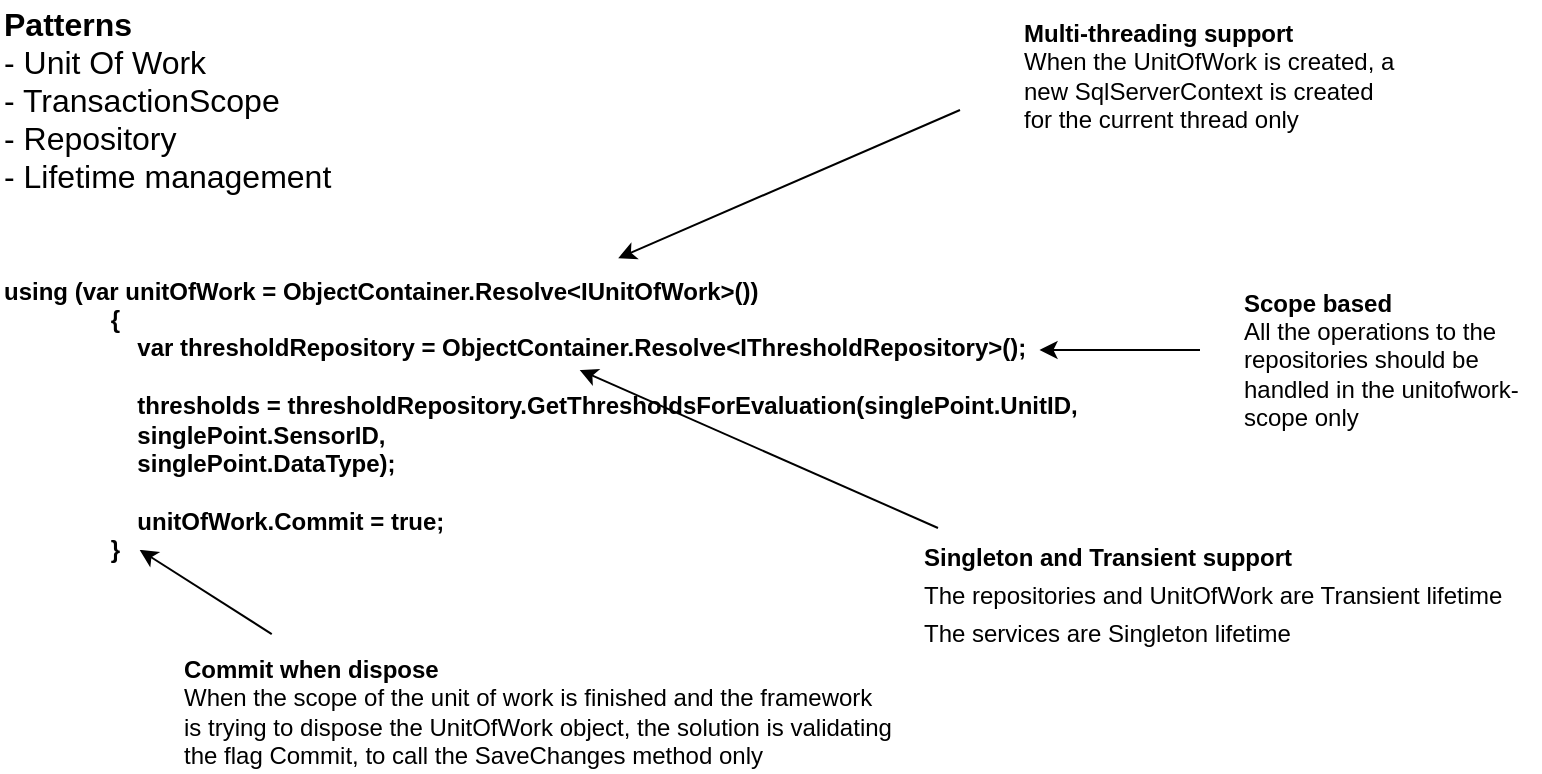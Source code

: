 <mxfile version="10.4.2" type="github"><diagram id="nbbZwi2o_-fyO_lO9dRL" name="Page-1"><mxGraphModel dx="800" dy="464" grid="1" gridSize="10" guides="1" tooltips="1" connect="1" arrows="1" fold="1" page="1" pageScale="1" pageWidth="850" pageHeight="1100" math="0" shadow="0"><root><mxCell id="0"/><mxCell id="1" parent="0"/><mxCell id="pSXNBCcxrmFRWv3yyFbv-1" value="&lt;div&gt;&lt;b&gt;using (var unitOfWork = ObjectContainer.Resolve&amp;lt;IUnitOfWork&amp;gt;())&lt;/b&gt;&lt;/div&gt;&lt;div&gt;&lt;b&gt;&amp;nbsp; &amp;nbsp; &amp;nbsp; &amp;nbsp; &amp;nbsp; &amp;nbsp; &amp;nbsp; &amp;nbsp; {&lt;/b&gt;&lt;/div&gt;&lt;div&gt;&lt;b&gt;&amp;nbsp; &amp;nbsp; &amp;nbsp; &amp;nbsp; &amp;nbsp; &amp;nbsp; &amp;nbsp; &amp;nbsp; &amp;nbsp; &amp;nbsp; var thresholdRepository = ObjectContainer.Resolve&amp;lt;IThresholdRepository&amp;gt;();&lt;/b&gt;&lt;/div&gt;&lt;div&gt;&lt;b&gt;&lt;br&gt;&lt;/b&gt;&lt;/div&gt;&lt;div&gt;&lt;b&gt;&amp;nbsp; &amp;nbsp; &amp;nbsp; &amp;nbsp; &amp;nbsp; &amp;nbsp; &amp;nbsp; &amp;nbsp; &amp;nbsp; &amp;nbsp; thresholds = thresholdRepository.GetThresholdsForEvaluation(singlePoint.UnitID,&lt;/b&gt;&lt;/div&gt;&lt;div&gt;&lt;b&gt;&amp;nbsp; &amp;nbsp; &amp;nbsp; &amp;nbsp; &amp;nbsp; &amp;nbsp; &amp;nbsp; &amp;nbsp; &amp;nbsp; &amp;nbsp; singlePoint.SensorID,&lt;/b&gt;&lt;/div&gt;&lt;div&gt;&lt;b&gt;&amp;nbsp; &amp;nbsp; &amp;nbsp; &amp;nbsp; &amp;nbsp; &amp;nbsp; &amp;nbsp; &amp;nbsp; &amp;nbsp; &amp;nbsp; singlePoint.DataType);&lt;/b&gt;&lt;/div&gt;&lt;div&gt;&lt;b&gt;&lt;br&gt;&lt;/b&gt;&lt;/div&gt;&lt;div&gt;&lt;b&gt;&amp;nbsp; &amp;nbsp; &amp;nbsp; &amp;nbsp; &amp;nbsp; &amp;nbsp; &amp;nbsp; &amp;nbsp; &amp;nbsp; &amp;nbsp; unitOfWork.Commit = true;&lt;/b&gt;&lt;/div&gt;&lt;div&gt;&lt;b&gt;&amp;nbsp; &amp;nbsp; &amp;nbsp; &amp;nbsp; &amp;nbsp; &amp;nbsp; &amp;nbsp; &amp;nbsp; }&lt;/b&gt;&lt;/div&gt;" style="text;html=1;strokeColor=none;fillColor=none;align=left;verticalAlign=middle;whiteSpace=wrap;rounded=0;" parent="1" vertex="1"><mxGeometry x="30" y="160" width="550" height="170" as="geometry"/></mxCell><mxCell id="pSXNBCcxrmFRWv3yyFbv-2" value="&lt;b style=&quot;font-size: 16px&quot;&gt;Patterns&lt;/b&gt;&lt;br style=&quot;font-size: 16px&quot;&gt;- Unit Of Work&lt;br style=&quot;font-size: 16px&quot;&gt;- TransactionScope&lt;br style=&quot;font-size: 16px&quot;&gt;- Repository&lt;br&gt;- Lifetime management&lt;br style=&quot;font-size: 16px&quot;&gt;" style="text;html=1;strokeColor=none;fillColor=none;align=left;verticalAlign=middle;whiteSpace=wrap;rounded=0;fontSize=16;" parent="1" vertex="1"><mxGeometry x="30" y="40" width="180" height="90" as="geometry"/></mxCell><mxCell id="pSXNBCcxrmFRWv3yyFbv-3" value="&lt;b&gt;Multi-threading support&lt;/b&gt;&lt;br&gt;&lt;div style=&quot;text-align: left&quot;&gt;&lt;span&gt;When the UnitOfWork is created, a new SqlServerContext is created for the current thread only&lt;/span&gt;&lt;/div&gt;" style="text;html=1;strokeColor=none;fillColor=none;align=left;verticalAlign=middle;whiteSpace=wrap;rounded=0;" parent="1" vertex="1"><mxGeometry x="540" y="35" width="190" height="75" as="geometry"/></mxCell><mxCell id="pSXNBCcxrmFRWv3yyFbv-4" value="&lt;b&gt;Scope based&lt;/b&gt;&lt;br&gt;All the operations to the repositories should be handled in the unitofwork-scope only&lt;br&gt;" style="text;html=1;strokeColor=none;fillColor=none;align=left;verticalAlign=middle;whiteSpace=wrap;rounded=0;" parent="1" vertex="1"><mxGeometry x="650" y="170" width="150" height="90" as="geometry"/></mxCell><mxCell id="pSXNBCcxrmFRWv3yyFbv-6" value="&lt;b&gt;Commit when dispose&lt;/b&gt;&lt;br&gt;When the scope of the unit of work is finished and the framework &lt;br&gt;is trying to dispose the UnitOfWork object, the solution is validating &lt;br&gt;the flag Commit, to call the SaveChanges method only&lt;br&gt;" style="text;html=1;resizable=0;points=[];autosize=1;align=left;verticalAlign=top;spacingTop=-4;" parent="1" vertex="1"><mxGeometry x="120" y="360" width="370" height="60" as="geometry"/></mxCell><mxCell id="LXL-wOGGDY4wf5qo_nN6-1" value="" style="endArrow=classic;html=1;entryX=0.127;entryY=0.882;entryDx=0;entryDy=0;entryPerimeter=0;exitX=0.124;exitY=-0.133;exitDx=0;exitDy=0;exitPerimeter=0;" edge="1" parent="1" source="pSXNBCcxrmFRWv3yyFbv-6" target="pSXNBCcxrmFRWv3yyFbv-1"><mxGeometry width="50" height="50" relative="1" as="geometry"><mxPoint x="30" y="490" as="sourcePoint"/><mxPoint x="80" y="440" as="targetPoint"/></mxGeometry></mxCell><mxCell id="LXL-wOGGDY4wf5qo_nN6-3" value="" style="endArrow=classic;html=1;entryX=0.945;entryY=0.294;entryDx=0;entryDy=0;entryPerimeter=0;" edge="1" parent="1" target="pSXNBCcxrmFRWv3yyFbv-1"><mxGeometry width="50" height="50" relative="1" as="geometry"><mxPoint x="630" y="210" as="sourcePoint"/><mxPoint x="80" y="510" as="targetPoint"/></mxGeometry></mxCell><mxCell id="LXL-wOGGDY4wf5qo_nN6-4" value="" style="endArrow=classic;html=1;entryX=0.562;entryY=0.024;entryDx=0;entryDy=0;entryPerimeter=0;" edge="1" parent="1" target="pSXNBCcxrmFRWv3yyFbv-1"><mxGeometry width="50" height="50" relative="1" as="geometry"><mxPoint x="510" y="90" as="sourcePoint"/><mxPoint x="80" y="510" as="targetPoint"/></mxGeometry></mxCell><mxCell id="LXL-wOGGDY4wf5qo_nN6-5" value="&lt;font style=&quot;font-size: 12px&quot;&gt;&lt;b&gt;Singleton and Transient support&lt;/b&gt;&lt;br&gt;The repositories and UnitOfWork are Transient lifetime&lt;br&gt;The services are Singleton lifetime&lt;br&gt;&lt;/font&gt;" style="text;html=1;resizable=0;points=[];autosize=1;align=left;verticalAlign=top;spacingTop=-4;fontSize=16;" vertex="1" parent="1"><mxGeometry x="490" y="300" width="300" height="60" as="geometry"/></mxCell><mxCell id="LXL-wOGGDY4wf5qo_nN6-6" value="" style="endArrow=classic;html=1;fontSize=16;entryX=0.527;entryY=0.353;entryDx=0;entryDy=0;entryPerimeter=0;exitX=0.03;exitY=-0.017;exitDx=0;exitDy=0;exitPerimeter=0;" edge="1" parent="1" source="LXL-wOGGDY4wf5qo_nN6-5" target="pSXNBCcxrmFRWv3yyFbv-1"><mxGeometry width="50" height="50" relative="1" as="geometry"><mxPoint x="210" y="480" as="sourcePoint"/><mxPoint x="120" y="510" as="targetPoint"/></mxGeometry></mxCell></root></mxGraphModel></diagram></mxfile>